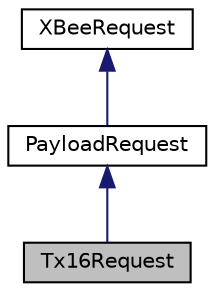 digraph "Tx16Request"
{
  edge [fontname="Helvetica",fontsize="10",labelfontname="Helvetica",labelfontsize="10"];
  node [fontname="Helvetica",fontsize="10",shape=record];
  Node3 [label="Tx16Request",height=0.2,width=0.4,color="black", fillcolor="grey75", style="filled", fontcolor="black"];
  Node4 -> Node3 [dir="back",color="midnightblue",fontsize="10",style="solid"];
  Node4 [label="PayloadRequest",height=0.2,width=0.4,color="black", fillcolor="white", style="filled",URL="$class_payload_request.html"];
  Node5 -> Node4 [dir="back",color="midnightblue",fontsize="10",style="solid"];
  Node5 [label="XBeeRequest",height=0.2,width=0.4,color="black", fillcolor="white", style="filled",URL="$class_x_bee_request.html"];
}
